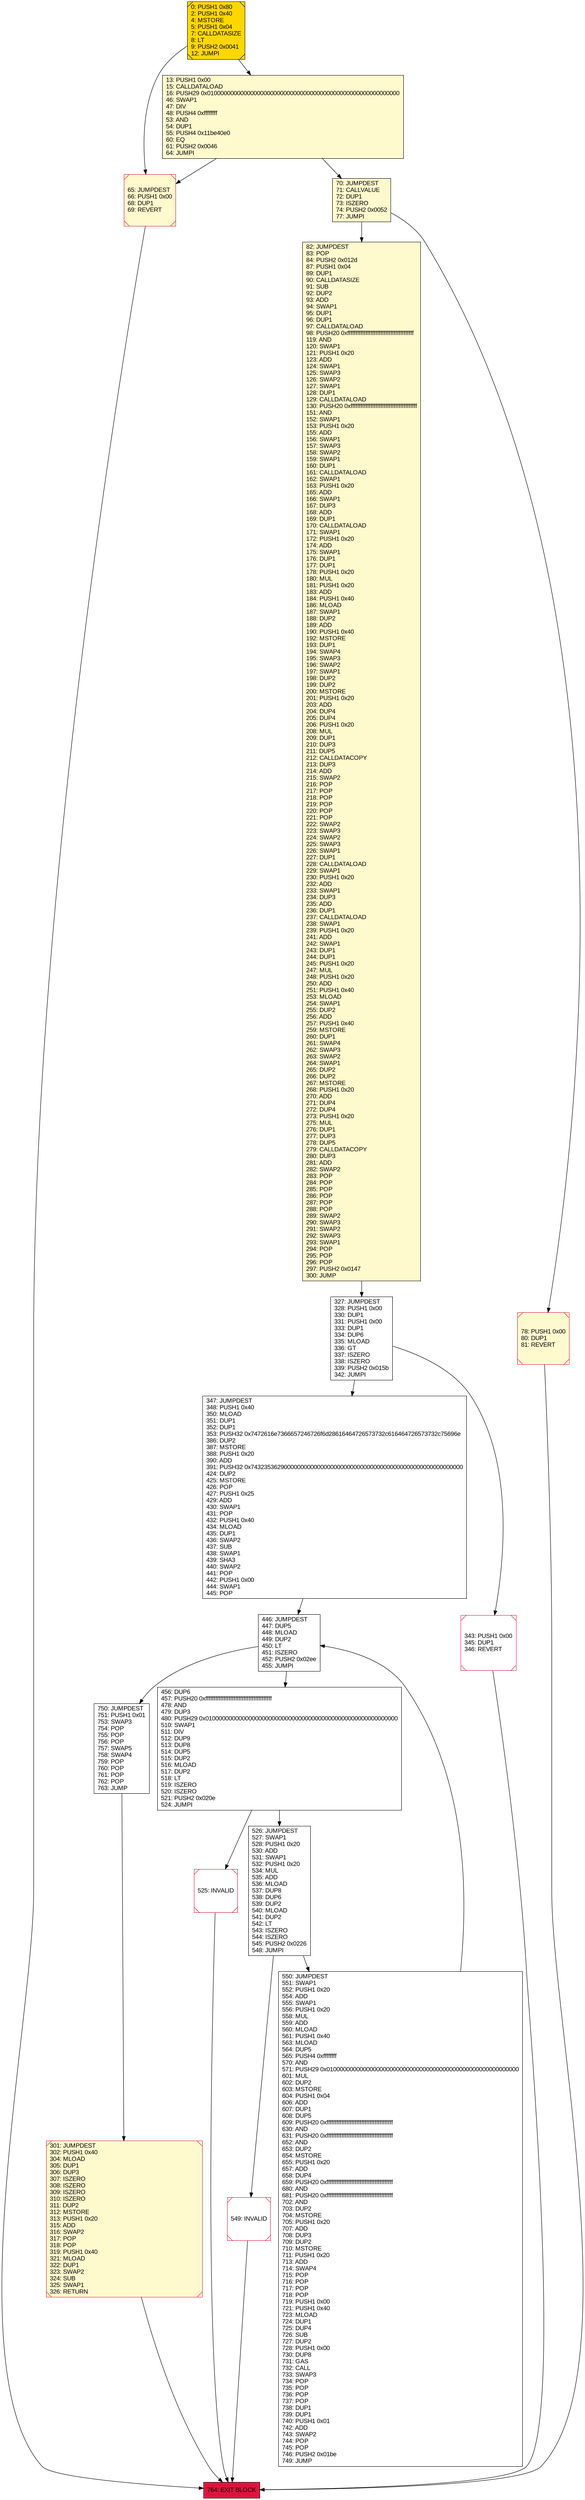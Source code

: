 digraph G {
bgcolor=transparent rankdir=UD;
node [shape=box style=filled color=black fillcolor=white fontname=arial fontcolor=black];
750 [label="750: JUMPDEST\l751: PUSH1 0x01\l753: SWAP3\l754: POP\l755: POP\l756: POP\l757: SWAP5\l758: SWAP4\l759: POP\l760: POP\l761: POP\l762: POP\l763: JUMP\l" ];
65 [label="65: JUMPDEST\l66: PUSH1 0x00\l68: DUP1\l69: REVERT\l" fillcolor=lemonchiffon shape=Msquare color=crimson ];
0 [label="0: PUSH1 0x80\l2: PUSH1 0x40\l4: MSTORE\l5: PUSH1 0x04\l7: CALLDATASIZE\l8: LT\l9: PUSH2 0x0041\l12: JUMPI\l" fillcolor=lemonchiffon shape=Msquare fillcolor=gold ];
82 [label="82: JUMPDEST\l83: POP\l84: PUSH2 0x012d\l87: PUSH1 0x04\l89: DUP1\l90: CALLDATASIZE\l91: SUB\l92: DUP2\l93: ADD\l94: SWAP1\l95: DUP1\l96: DUP1\l97: CALLDATALOAD\l98: PUSH20 0xffffffffffffffffffffffffffffffffffffffff\l119: AND\l120: SWAP1\l121: PUSH1 0x20\l123: ADD\l124: SWAP1\l125: SWAP3\l126: SWAP2\l127: SWAP1\l128: DUP1\l129: CALLDATALOAD\l130: PUSH20 0xffffffffffffffffffffffffffffffffffffffff\l151: AND\l152: SWAP1\l153: PUSH1 0x20\l155: ADD\l156: SWAP1\l157: SWAP3\l158: SWAP2\l159: SWAP1\l160: DUP1\l161: CALLDATALOAD\l162: SWAP1\l163: PUSH1 0x20\l165: ADD\l166: SWAP1\l167: DUP3\l168: ADD\l169: DUP1\l170: CALLDATALOAD\l171: SWAP1\l172: PUSH1 0x20\l174: ADD\l175: SWAP1\l176: DUP1\l177: DUP1\l178: PUSH1 0x20\l180: MUL\l181: PUSH1 0x20\l183: ADD\l184: PUSH1 0x40\l186: MLOAD\l187: SWAP1\l188: DUP2\l189: ADD\l190: PUSH1 0x40\l192: MSTORE\l193: DUP1\l194: SWAP4\l195: SWAP3\l196: SWAP2\l197: SWAP1\l198: DUP2\l199: DUP2\l200: MSTORE\l201: PUSH1 0x20\l203: ADD\l204: DUP4\l205: DUP4\l206: PUSH1 0x20\l208: MUL\l209: DUP1\l210: DUP3\l211: DUP5\l212: CALLDATACOPY\l213: DUP3\l214: ADD\l215: SWAP2\l216: POP\l217: POP\l218: POP\l219: POP\l220: POP\l221: POP\l222: SWAP2\l223: SWAP3\l224: SWAP2\l225: SWAP3\l226: SWAP1\l227: DUP1\l228: CALLDATALOAD\l229: SWAP1\l230: PUSH1 0x20\l232: ADD\l233: SWAP1\l234: DUP3\l235: ADD\l236: DUP1\l237: CALLDATALOAD\l238: SWAP1\l239: PUSH1 0x20\l241: ADD\l242: SWAP1\l243: DUP1\l244: DUP1\l245: PUSH1 0x20\l247: MUL\l248: PUSH1 0x20\l250: ADD\l251: PUSH1 0x40\l253: MLOAD\l254: SWAP1\l255: DUP2\l256: ADD\l257: PUSH1 0x40\l259: MSTORE\l260: DUP1\l261: SWAP4\l262: SWAP3\l263: SWAP2\l264: SWAP1\l265: DUP2\l266: DUP2\l267: MSTORE\l268: PUSH1 0x20\l270: ADD\l271: DUP4\l272: DUP4\l273: PUSH1 0x20\l275: MUL\l276: DUP1\l277: DUP3\l278: DUP5\l279: CALLDATACOPY\l280: DUP3\l281: ADD\l282: SWAP2\l283: POP\l284: POP\l285: POP\l286: POP\l287: POP\l288: POP\l289: SWAP2\l290: SWAP3\l291: SWAP2\l292: SWAP3\l293: SWAP1\l294: POP\l295: POP\l296: POP\l297: PUSH2 0x0147\l300: JUMP\l" fillcolor=lemonchiffon ];
446 [label="446: JUMPDEST\l447: DUP5\l448: MLOAD\l449: DUP2\l450: LT\l451: ISZERO\l452: PUSH2 0x02ee\l455: JUMPI\l" ];
347 [label="347: JUMPDEST\l348: PUSH1 0x40\l350: MLOAD\l351: DUP1\l352: DUP1\l353: PUSH32 0x7472616e7366657246726f6d28616464726573732c616464726573732c75696e\l386: DUP2\l387: MSTORE\l388: PUSH1 0x20\l390: ADD\l391: PUSH32 0x7432353629000000000000000000000000000000000000000000000000000000\l424: DUP2\l425: MSTORE\l426: POP\l427: PUSH1 0x25\l429: ADD\l430: SWAP1\l431: POP\l432: PUSH1 0x40\l434: MLOAD\l435: DUP1\l436: SWAP2\l437: SUB\l438: SWAP1\l439: SHA3\l440: SWAP2\l441: POP\l442: PUSH1 0x00\l444: SWAP1\l445: POP\l" ];
70 [label="70: JUMPDEST\l71: CALLVALUE\l72: DUP1\l73: ISZERO\l74: PUSH2 0x0052\l77: JUMPI\l" fillcolor=lemonchiffon ];
78 [label="78: PUSH1 0x00\l80: DUP1\l81: REVERT\l" fillcolor=lemonchiffon shape=Msquare color=crimson ];
301 [label="301: JUMPDEST\l302: PUSH1 0x40\l304: MLOAD\l305: DUP1\l306: DUP3\l307: ISZERO\l308: ISZERO\l309: ISZERO\l310: ISZERO\l311: DUP2\l312: MSTORE\l313: PUSH1 0x20\l315: ADD\l316: SWAP2\l317: POP\l318: POP\l319: PUSH1 0x40\l321: MLOAD\l322: DUP1\l323: SWAP2\l324: SUB\l325: SWAP1\l326: RETURN\l" fillcolor=lemonchiffon shape=Msquare color=crimson ];
525 [label="525: INVALID\l" shape=Msquare color=crimson ];
13 [label="13: PUSH1 0x00\l15: CALLDATALOAD\l16: PUSH29 0x0100000000000000000000000000000000000000000000000000000000\l46: SWAP1\l47: DIV\l48: PUSH4 0xffffffff\l53: AND\l54: DUP1\l55: PUSH4 0x11be40e0\l60: EQ\l61: PUSH2 0x0046\l64: JUMPI\l" fillcolor=lemonchiffon ];
343 [label="343: PUSH1 0x00\l345: DUP1\l346: REVERT\l" shape=Msquare color=crimson ];
327 [label="327: JUMPDEST\l328: PUSH1 0x00\l330: DUP1\l331: PUSH1 0x00\l333: DUP1\l334: DUP6\l335: MLOAD\l336: GT\l337: ISZERO\l338: ISZERO\l339: PUSH2 0x015b\l342: JUMPI\l" ];
549 [label="549: INVALID\l" shape=Msquare color=crimson ];
456 [label="456: DUP6\l457: PUSH20 0xffffffffffffffffffffffffffffffffffffffff\l478: AND\l479: DUP3\l480: PUSH29 0x0100000000000000000000000000000000000000000000000000000000\l510: SWAP1\l511: DIV\l512: DUP9\l513: DUP8\l514: DUP5\l515: DUP2\l516: MLOAD\l517: DUP2\l518: LT\l519: ISZERO\l520: ISZERO\l521: PUSH2 0x020e\l524: JUMPI\l" ];
764 [label="764: EXIT BLOCK\l" fillcolor=crimson ];
526 [label="526: JUMPDEST\l527: SWAP1\l528: PUSH1 0x20\l530: ADD\l531: SWAP1\l532: PUSH1 0x20\l534: MUL\l535: ADD\l536: MLOAD\l537: DUP8\l538: DUP6\l539: DUP2\l540: MLOAD\l541: DUP2\l542: LT\l543: ISZERO\l544: ISZERO\l545: PUSH2 0x0226\l548: JUMPI\l" ];
550 [label="550: JUMPDEST\l551: SWAP1\l552: PUSH1 0x20\l554: ADD\l555: SWAP1\l556: PUSH1 0x20\l558: MUL\l559: ADD\l560: MLOAD\l561: PUSH1 0x40\l563: MLOAD\l564: DUP5\l565: PUSH4 0xffffffff\l570: AND\l571: PUSH29 0x0100000000000000000000000000000000000000000000000000000000\l601: MUL\l602: DUP2\l603: MSTORE\l604: PUSH1 0x04\l606: ADD\l607: DUP1\l608: DUP5\l609: PUSH20 0xffffffffffffffffffffffffffffffffffffffff\l630: AND\l631: PUSH20 0xffffffffffffffffffffffffffffffffffffffff\l652: AND\l653: DUP2\l654: MSTORE\l655: PUSH1 0x20\l657: ADD\l658: DUP4\l659: PUSH20 0xffffffffffffffffffffffffffffffffffffffff\l680: AND\l681: PUSH20 0xffffffffffffffffffffffffffffffffffffffff\l702: AND\l703: DUP2\l704: MSTORE\l705: PUSH1 0x20\l707: ADD\l708: DUP3\l709: DUP2\l710: MSTORE\l711: PUSH1 0x20\l713: ADD\l714: SWAP4\l715: POP\l716: POP\l717: POP\l718: POP\l719: PUSH1 0x00\l721: PUSH1 0x40\l723: MLOAD\l724: DUP1\l725: DUP4\l726: SUB\l727: DUP2\l728: PUSH1 0x00\l730: DUP8\l731: GAS\l732: CALL\l733: SWAP3\l734: POP\l735: POP\l736: POP\l737: POP\l738: DUP1\l739: DUP1\l740: PUSH1 0x01\l742: ADD\l743: SWAP2\l744: POP\l745: POP\l746: PUSH2 0x01be\l749: JUMP\l" ];
70 -> 78;
526 -> 550;
70 -> 82;
347 -> 446;
526 -> 549;
549 -> 764;
456 -> 526;
446 -> 750;
456 -> 525;
343 -> 764;
0 -> 65;
327 -> 343;
301 -> 764;
525 -> 764;
446 -> 456;
13 -> 65;
82 -> 327;
750 -> 301;
78 -> 764;
550 -> 446;
327 -> 347;
13 -> 70;
65 -> 764;
0 -> 13;
}